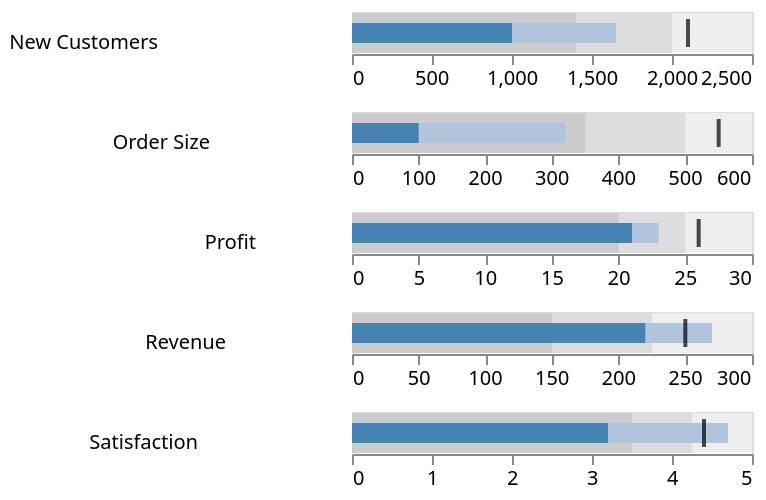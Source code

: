 {
    "$schema": "https://vega.github.io/schema/vega/v3.0.json",
    "description": "A simple bar chart with embedded data.",
    "autosize": "pad",
    "padding": 5,
    "data": [
        {
            "name": "source_0",
            "values": [
                {
                    "title": "Revenue",
                    "subtitle": "US$, in thousands",
                    "ranges": [
                        150,
                        225,
                        300
                    ],
                    "measures": [
                        220,
                        270
                    ],
                    "markers": [
                        250
                    ]
                },
                {
                    "title": "Profit",
                    "subtitle": "%",
                    "ranges": [
                        20,
                        25,
                        30
                    ],
                    "measures": [
                        21,
                        23
                    ],
                    "markers": [
                        26
                    ]
                },
                {
                    "title": "Order Size",
                    "subtitle": "US$, average",
                    "ranges": [
                        350,
                        500,
                        600
                    ],
                    "measures": [
                        100,
                        320
                    ],
                    "markers": [
                        550
                    ]
                },
                {
                    "title": "New Customers",
                    "subtitle": "count",
                    "ranges": [
                        1400,
                        2000,
                        2500
                    ],
                    "measures": [
                        1000,
                        1650
                    ],
                    "markers": [
                        2100
                    ]
                },
                {
                    "title": "Satisfaction",
                    "subtitle": "out of 5",
                    "ranges": [
                        3.5,
                        4.25,
                        5
                    ],
                    "measures": [
                        3.2,
                        4.7
                    ],
                    "markers": [
                        4.4
                    ]
                }
            ]
        },
        {
            "name": "row_domain",
            "source": "source_0",
            "transform": [
                {
                    "type": "aggregate",
                    "groupby": [
                        "title"
                    ]
                }
            ]
        },
        {
            "name": "data_2",
            "source": "source_0",
            "transform": [
                {
                    "type": "formula",
                    "expr": "toNumber(datum[\"ranges\"] && datum[\"ranges\"][\"2\"])",
                    "as": "ranges.2"
                },
                {
                    "type": "filter",
                    "expr": "datum[\"ranges.2\"] !== null && !isNaN(datum[\"ranges.2\"])"
                }
            ]
        },
        {
            "name": "data_3",
            "source": "source_0",
            "transform": [
                {
                    "type": "formula",
                    "expr": "toNumber(datum[\"ranges\"] && datum[\"ranges\"][\"1\"])",
                    "as": "ranges.1"
                },
                {
                    "type": "filter",
                    "expr": "datum[\"ranges.1\"] !== null && !isNaN(datum[\"ranges.1\"])"
                }
            ]
        },
        {
            "name": "data_4",
            "source": "source_0",
            "transform": [
                {
                    "type": "formula",
                    "expr": "toNumber(datum[\"ranges\"] && datum[\"ranges\"][\"0\"])",
                    "as": "ranges.0"
                },
                {
                    "type": "filter",
                    "expr": "datum[\"ranges.0\"] !== null && !isNaN(datum[\"ranges.0\"])"
                }
            ]
        },
        {
            "name": "data_5",
            "source": "source_0",
            "transform": [
                {
                    "type": "formula",
                    "expr": "toNumber(datum[\"measures\"] && datum[\"measures\"][\"1\"])",
                    "as": "measures.1"
                },
                {
                    "type": "filter",
                    "expr": "datum[\"measures.1\"] !== null && !isNaN(datum[\"measures.1\"])"
                }
            ]
        },
        {
            "name": "data_6",
            "source": "source_0",
            "transform": [
                {
                    "type": "formula",
                    "expr": "toNumber(datum[\"measures\"] && datum[\"measures\"][\"0\"])",
                    "as": "measures.0"
                },
                {
                    "type": "filter",
                    "expr": "datum[\"measures.0\"] !== null && !isNaN(datum[\"measures.0\"])"
                }
            ]
        },
        {
            "name": "data_7",
            "source": "source_0",
            "transform": [
                {
                    "type": "formula",
                    "expr": "toNumber(datum[\"markers\"] && datum[\"markers\"][\"0\"])",
                    "as": "markers.0"
                },
                {
                    "type": "filter",
                    "expr": "datum[\"markers.0\"] !== null && !isNaN(datum[\"markers.0\"])"
                }
            ]
        }
    ],
    "signals": [
        {
            "name": "child_width",
            "value": 200
        },
        {
            "name": "child_height",
            "value": 21
        }
    ],
    "layout": {
        "padding": {
            "row": 10,
            "column": 10
        },
        "offset": 10,
        "columns": 1,
        "bounds": "full",
        "align": "all"
    },
    "marks": [
        {
            "name": "row_header",
            "type": "group",
            "role": "row-header",
            "from": {
                "data": "row_domain"
            },
            "sort": {
                "field": "datum[\"title\"]",
                "order": "ascending"
            },
            "title": {
                "text": {
                    "signal": "''+parent[\"title\"]"
                },
                "offset": 10,
                "orient": "left",
                "style": "guide-label",
                "encode": {
                    "update": {
                        "angle": {
                            "value": 0
                        },
                        "align": {
                            "value": "right"
                        }
                    }
                }
            },
            "encode": {
                "update": {
                    "height": {
                        "signal": "child_height"
                    }
                }
            }
        },
        {
            "name": "cell",
            "type": "group",
            "style": "cell",
            "from": {
                "facet": {
                    "name": "facet",
                    "data": "source_0",
                    "groupby": [
                        "title"
                    ]
                }
            },
            "sort": {
                "field": [
                    "datum[\"title\"]"
                ],
                "order": [
                    "ascending"
                ]
            },
            "data": [
                {
                    "source": "facet",
                    "name": "data_0",
                    "transform": [
                        {
                            "type": "formula",
                            "expr": "toNumber(datum[\"ranges\"] && datum[\"ranges\"][\"2\"])",
                            "as": "ranges.2"
                        },
                        {
                            "type": "filter",
                            "expr": "datum[\"ranges.2\"] !== null && !isNaN(datum[\"ranges.2\"])"
                        }
                    ]
                },
                {
                    "source": "facet",
                    "name": "data_1",
                    "transform": [
                        {
                            "type": "formula",
                            "expr": "toNumber(datum[\"ranges\"] && datum[\"ranges\"][\"1\"])",
                            "as": "ranges.1"
                        },
                        {
                            "type": "filter",
                            "expr": "datum[\"ranges.1\"] !== null && !isNaN(datum[\"ranges.1\"])"
                        }
                    ]
                },
                {
                    "source": "facet",
                    "name": "data_2",
                    "transform": [
                        {
                            "type": "formula",
                            "expr": "toNumber(datum[\"ranges\"] && datum[\"ranges\"][\"0\"])",
                            "as": "ranges.0"
                        },
                        {
                            "type": "filter",
                            "expr": "datum[\"ranges.0\"] !== null && !isNaN(datum[\"ranges.0\"])"
                        }
                    ]
                },
                {
                    "source": "facet",
                    "name": "data_3",
                    "transform": [
                        {
                            "type": "formula",
                            "expr": "toNumber(datum[\"measures\"] && datum[\"measures\"][\"1\"])",
                            "as": "measures.1"
                        },
                        {
                            "type": "filter",
                            "expr": "datum[\"measures.1\"] !== null && !isNaN(datum[\"measures.1\"])"
                        }
                    ]
                },
                {
                    "source": "facet",
                    "name": "data_4",
                    "transform": [
                        {
                            "type": "formula",
                            "expr": "toNumber(datum[\"measures\"] && datum[\"measures\"][\"0\"])",
                            "as": "measures.0"
                        },
                        {
                            "type": "filter",
                            "expr": "datum[\"measures.0\"] !== null && !isNaN(datum[\"measures.0\"])"
                        }
                    ]
                },
                {
                    "source": "facet",
                    "name": "data_5",
                    "transform": [
                        {
                            "type": "formula",
                            "expr": "toNumber(datum[\"markers\"] && datum[\"markers\"][\"0\"])",
                            "as": "markers.0"
                        },
                        {
                            "type": "filter",
                            "expr": "datum[\"markers.0\"] !== null && !isNaN(datum[\"markers.0\"])"
                        }
                    ]
                }
            ],
            "encode": {
                "update": {
                    "width": {
                        "signal": "child_width"
                    },
                    "height": {
                        "signal": "child_height"
                    }
                }
            },
            "marks": [
                {
                    "name": "child_layer_0_marks",
                    "type": "rect",
                    "style": [
                        "bar"
                    ],
                    "from": {
                        "data": "data_0"
                    },
                    "encode": {
                        "update": {
                            "fill": {
                                "value": "#eee"
                            },
                            "x": {
                                "scale": "child_x",
                                "field": "ranges\\.2"
                            },
                            "x2": {
                                "scale": "child_x",
                                "value": 0
                            },
                            "yc": {
                                "signal": "child_height",
                                "mult": 0.5
                            },
                            "height": {
                                "value": 20
                            }
                        }
                    }
                },
                {
                    "name": "child_layer_1_marks",
                    "type": "rect",
                    "style": [
                        "bar"
                    ],
                    "from": {
                        "data": "data_1"
                    },
                    "encode": {
                        "update": {
                            "fill": {
                                "value": "#ddd"
                            },
                            "x": {
                                "scale": "child_x",
                                "field": "ranges\\.1"
                            },
                            "x2": {
                                "scale": "child_x",
                                "value": 0
                            },
                            "yc": {
                                "signal": "child_height",
                                "mult": 0.5
                            },
                            "height": {
                                "value": 20
                            }
                        }
                    }
                },
                {
                    "name": "child_layer_2_marks",
                    "type": "rect",
                    "style": [
                        "bar"
                    ],
                    "from": {
                        "data": "data_2"
                    },
                    "encode": {
                        "update": {
                            "fill": {
                                "value": "#ccc"
                            },
                            "x": {
                                "scale": "child_x",
                                "field": "ranges\\.0"
                            },
                            "x2": {
                                "scale": "child_x",
                                "value": 0
                            },
                            "yc": {
                                "signal": "child_height",
                                "mult": 0.5
                            },
                            "height": {
                                "value": 20
                            }
                        }
                    }
                },
                {
                    "name": "child_layer_3_marks",
                    "type": "rect",
                    "style": [
                        "bar"
                    ],
                    "from": {
                        "data": "data_3"
                    },
                    "encode": {
                        "update": {
                            "fill": {
                                "value": "lightsteelblue"
                            },
                            "x": {
                                "scale": "child_x",
                                "field": "measures\\.1"
                            },
                            "x2": {
                                "scale": "child_x",
                                "value": 0
                            },
                            "yc": {
                                "signal": "child_height",
                                "mult": 0.5
                            },
                            "height": {
                                "value": 10
                            }
                        }
                    }
                },
                {
                    "name": "child_layer_4_marks",
                    "type": "rect",
                    "style": [
                        "bar"
                    ],
                    "from": {
                        "data": "data_4"
                    },
                    "encode": {
                        "update": {
                            "fill": {
                                "value": "steelblue"
                            },
                            "x": {
                                "scale": "child_x",
                                "field": "measures\\.0"
                            },
                            "x2": {
                                "scale": "child_x",
                                "value": 0
                            },
                            "yc": {
                                "signal": "child_height",
                                "mult": 0.5
                            },
                            "height": {
                                "value": 10
                            }
                        }
                    }
                },
                {
                    "name": "child_layer_5_marks",
                    "type": "rect",
                    "style": [
                        "tick"
                    ],
                    "from": {
                        "data": "data_5"
                    },
                    "encode": {
                        "update": {
                            "opacity": {
                                "value": 0.7
                            },
                            "fill": {
                                "value": "black"
                            },
                            "xc": {
                                "scale": "child_x",
                                "field": "markers\\.0"
                            },
                            "yc": {
                                "signal": "child_height",
                                "mult": 0.5
                            },
                            "height": {
                                "value": 14
                            },
                            "width": {
                                "value": 2
                            }
                        }
                    }
                }
            ],
            "scales": [
                {
                    "name": "child_x",
                    "type": "linear",
                    "domain": {
                        "fields": [
                            {
                                "data": "data_0",
                                "field": "ranges\\.2"
                            },
                            {
                                "data": "data_1",
                                "field": "ranges\\.1"
                            },
                            {
                                "data": "data_2",
                                "field": "ranges\\.0"
                            },
                            {
                                "data": "data_3",
                                "field": "measures\\.1"
                            },
                            {
                                "data": "data_4",
                                "field": "measures\\.0"
                            },
                            {
                                "data": "data_5",
                                "field": "markers\\.0"
                            }
                        ]
                    },
                    "range": [
                        0,
                        {
                            "signal": "child_width"
                        }
                    ],
                    "nice": false,
                    "zero": true
                }
            ],
            "axes": [
                {
                    "scale": "child_x",
                    "orient": "bottom",
                    "labelFlush": true,
                    "labelOverlap": true,
                    "tickCount": {
                        "signal": "ceil(child_width/40)"
                    },
                    "zindex": 1
                },
                {
                    "scale": "child_x",
                    "orient": "bottom",
                    "grid": true,
                    "tickCount": {
                        "signal": "ceil(child_width/40)"
                    },
                    "domain": false,
                    "labels": false,
                    "maxExtent": 0,
                    "minExtent": 0,
                    "ticks": false,
                    "zindex": 0
                }
            ]
        }
    ],
    "config": {
        "axisY": {
            "minExtent": 30
        }
    }
}

